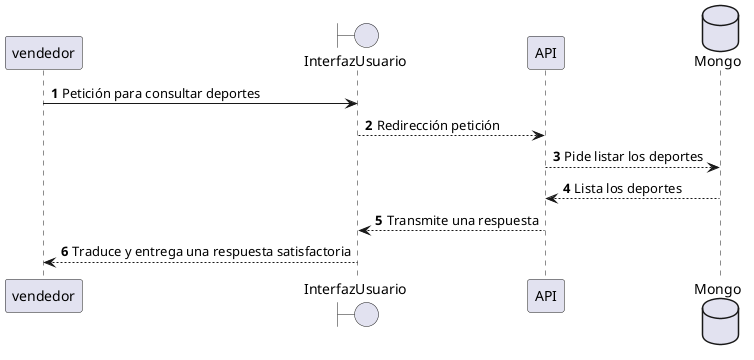 @startuml
'https://plantuml.com/sequence-diagram

autonumber
participant vendedor as user
boundary InterfazUsuario as ui

user -> ui: Petición para consultar deportes
ui --> API: Redirección petición

database Mongo as db
API --> db: Pide listar los deportes
db --> API: Lista los deportes
API --> ui: Transmite una respuesta
ui --> user: Traduce y entrega una respuesta satisfactoria
@enduml